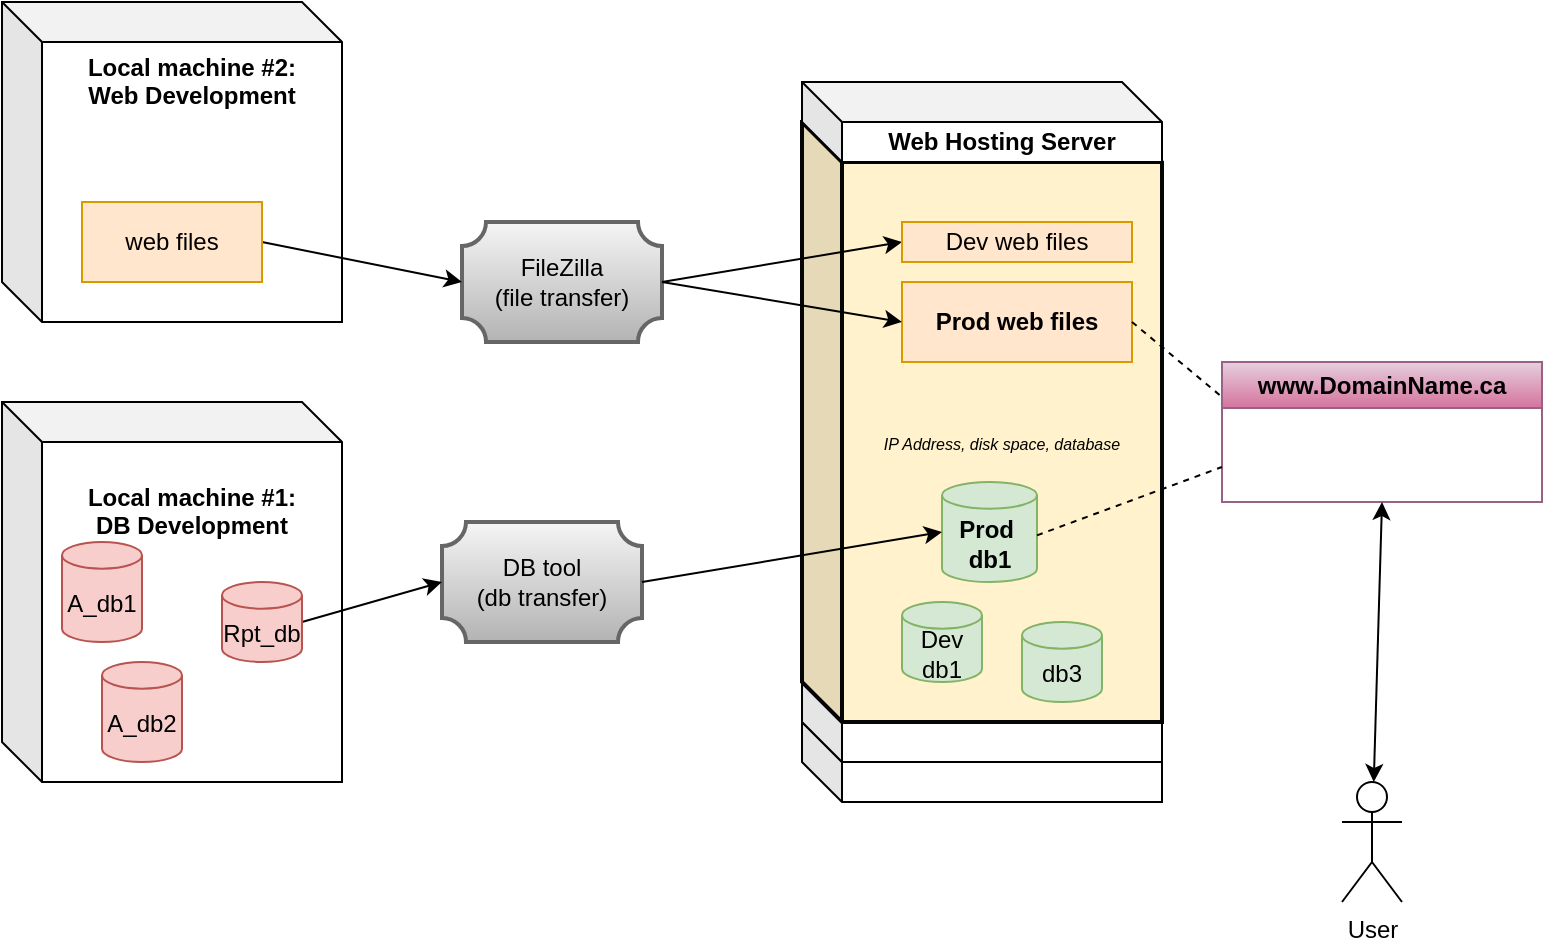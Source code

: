 <mxfile version="24.2.2" type="github">
  <diagram id="TEUiNxYTieck04TVwxDP" name="Page-1">
    <mxGraphModel dx="1290" dy="637" grid="1" gridSize="10" guides="1" tooltips="1" connect="1" arrows="1" fold="1" page="1" pageScale="1" pageWidth="850" pageHeight="1100" math="0" shadow="0">
      <root>
        <mxCell id="0" />
        <mxCell id="1" parent="0" />
        <mxCell id="Y7u33rf7G5Ih5s1nUaPU-1" value="" style="shape=cube;whiteSpace=wrap;html=1;boundedLbl=1;backgroundOutline=1;darkOpacity=0.05;darkOpacity2=0.1;" parent="1" vertex="1">
          <mxGeometry x="440" y="440" width="180" height="40" as="geometry" />
        </mxCell>
        <mxCell id="Y7u33rf7G5Ih5s1nUaPU-6" value="" style="shape=cube;whiteSpace=wrap;html=1;boundedLbl=1;backgroundOutline=1;darkOpacity=0.05;darkOpacity2=0.1;" parent="1" vertex="1">
          <mxGeometry x="440" y="420" width="180" height="40" as="geometry" />
        </mxCell>
        <mxCell id="Y7u33rf7G5Ih5s1nUaPU-7" value="&lt;font style=&quot;font-size: 8px;&quot;&gt;&lt;i&gt;IP Address, disk space, database&lt;/i&gt;&lt;/font&gt;" style="shape=cube;whiteSpace=wrap;html=1;boundedLbl=1;backgroundOutline=1;darkOpacity=0.05;darkOpacity2=0.1;fillColor=#fff2cc;strokeColor=#050505;strokeWidth=2;" parent="1" vertex="1">
          <mxGeometry x="440" y="140" width="180" height="300" as="geometry" />
        </mxCell>
        <mxCell id="Y7u33rf7G5Ih5s1nUaPU-8" value="Web Hosting Server" style="shape=cube;whiteSpace=wrap;html=1;boundedLbl=1;backgroundOutline=1;darkOpacity=0.05;darkOpacity2=0.1;fontStyle=1" parent="1" vertex="1">
          <mxGeometry x="440" y="120" width="180" height="40" as="geometry" />
        </mxCell>
        <mxCell id="Y7u33rf7G5Ih5s1nUaPU-9" value="www.DomainName.ca" style="swimlane;whiteSpace=wrap;html=1;fillColor=#e6d0de;strokeColor=#996185;gradientColor=#d5739d;" parent="1" vertex="1">
          <mxGeometry x="650" y="260" width="160" height="70" as="geometry" />
        </mxCell>
        <mxCell id="Y7u33rf7G5Ih5s1nUaPU-10" value="Prod&amp;nbsp;&lt;div&gt;db1&lt;/div&gt;" style="shape=cylinder3;whiteSpace=wrap;html=1;boundedLbl=1;backgroundOutline=1;size=6.667;fillColor=#d5e8d4;strokeColor=#82b366;fontStyle=1" parent="1" vertex="1">
          <mxGeometry x="510" y="320" width="47.5" height="50" as="geometry" />
        </mxCell>
        <mxCell id="Y7u33rf7G5Ih5s1nUaPU-11" value="Dev&lt;div&gt;db1&lt;/div&gt;" style="shape=cylinder3;whiteSpace=wrap;html=1;boundedLbl=1;backgroundOutline=1;size=6.667;fillColor=#d5e8d4;strokeColor=#82b366;" parent="1" vertex="1">
          <mxGeometry x="490" y="380" width="40" height="40" as="geometry" />
        </mxCell>
        <mxCell id="Y7u33rf7G5Ih5s1nUaPU-12" value="db3" style="shape=cylinder3;whiteSpace=wrap;html=1;boundedLbl=1;backgroundOutline=1;size=6.667;fillColor=#d5e8d4;strokeColor=#82b366;" parent="1" vertex="1">
          <mxGeometry x="550" y="390" width="40" height="40" as="geometry" />
        </mxCell>
        <mxCell id="Y7u33rf7G5Ih5s1nUaPU-15" value="Local machine #1:&lt;div&gt;DB Development&lt;/div&gt;&lt;div&gt;&lt;br&gt;&lt;/div&gt;&lt;div&gt;&lt;br&gt;&lt;/div&gt;&lt;div&gt;&lt;br&gt;&lt;/div&gt;&lt;div&gt;&lt;br&gt;&lt;/div&gt;&lt;div&gt;&lt;br&gt;&lt;/div&gt;&lt;div&gt;&lt;br&gt;&lt;/div&gt;&lt;div&gt;&lt;br&gt;&lt;/div&gt;" style="shape=cube;whiteSpace=wrap;html=1;boundedLbl=1;backgroundOutline=1;darkOpacity=0.05;darkOpacity2=0.1;fontStyle=1;labelPosition=center;verticalLabelPosition=middle;align=center;verticalAlign=middle;size=20;" parent="1" vertex="1">
          <mxGeometry x="40" y="280" width="170" height="190" as="geometry" />
        </mxCell>
        <mxCell id="Y7u33rf7G5Ih5s1nUaPU-17" value="A_db1" style="shape=cylinder3;whiteSpace=wrap;html=1;boundedLbl=1;backgroundOutline=1;size=6.667;fillColor=#f8cecc;strokeColor=#b85450;" parent="1" vertex="1">
          <mxGeometry x="70" y="350" width="40" height="50" as="geometry" />
        </mxCell>
        <mxCell id="Y7u33rf7G5Ih5s1nUaPU-18" value="A_db2" style="shape=cylinder3;whiteSpace=wrap;html=1;boundedLbl=1;backgroundOutline=1;size=6.667;fillColor=#f8cecc;strokeColor=#b85450;" parent="1" vertex="1">
          <mxGeometry x="90" y="410" width="40" height="50" as="geometry" />
        </mxCell>
        <mxCell id="Y7u33rf7G5Ih5s1nUaPU-20" value="Local machine #2:&lt;div&gt;Web Development&lt;/div&gt;&lt;div&gt;&lt;br&gt;&lt;/div&gt;&lt;div&gt;&lt;br&gt;&lt;/div&gt;&lt;div&gt;&lt;br&gt;&lt;/div&gt;&lt;div&gt;&lt;br&gt;&lt;/div&gt;&lt;div&gt;&lt;br&gt;&lt;/div&gt;&lt;div&gt;&lt;br&gt;&lt;/div&gt;&lt;div&gt;&lt;br&gt;&lt;/div&gt;" style="shape=cube;whiteSpace=wrap;html=1;boundedLbl=1;backgroundOutline=1;darkOpacity=0.05;darkOpacity2=0.1;fontStyle=1;labelPosition=center;verticalLabelPosition=middle;align=center;verticalAlign=middle;size=20;" parent="1" vertex="1">
          <mxGeometry x="40" y="80" width="170" height="160" as="geometry" />
        </mxCell>
        <mxCell id="Y7u33rf7G5Ih5s1nUaPU-24" value="FileZilla&lt;div&gt;(file transfer)&lt;/div&gt;" style="verticalLabelPosition=middle;verticalAlign=middle;html=1;shape=mxgraph.basic.plaque;dx=6;whiteSpace=wrap;labelPosition=center;align=center;strokeWidth=2;fillColor=#f5f5f5;strokeColor=#666666;gradientColor=#b3b3b3;" parent="1" vertex="1">
          <mxGeometry x="270" y="190" width="100" height="60" as="geometry" />
        </mxCell>
        <mxCell id="Y7u33rf7G5Ih5s1nUaPU-26" value="" style="endArrow=classic;html=1;rounded=0;exitX=1;exitY=0.5;exitDx=0;exitDy=0;entryX=0;entryY=0.5;entryDx=0;entryDy=0;entryPerimeter=0;" parent="1" source="Y7u33rf7G5Ih5s1nUaPU-29" target="Y7u33rf7G5Ih5s1nUaPU-24" edge="1">
          <mxGeometry width="50" height="50" relative="1" as="geometry">
            <mxPoint x="400" y="350" as="sourcePoint" />
            <mxPoint x="450" y="300" as="targetPoint" />
          </mxGeometry>
        </mxCell>
        <mxCell id="Y7u33rf7G5Ih5s1nUaPU-27" value="" style="endArrow=classic;html=1;rounded=0;exitX=1;exitY=0.5;exitDx=0;exitDy=0;exitPerimeter=0;entryX=0;entryY=0.5;entryDx=0;entryDy=0;" parent="1" source="Y7u33rf7G5Ih5s1nUaPU-24" target="Y7u33rf7G5Ih5s1nUaPU-30" edge="1">
          <mxGeometry width="50" height="50" relative="1" as="geometry">
            <mxPoint x="260" y="180" as="sourcePoint" />
            <mxPoint x="370" y="260" as="targetPoint" />
            <Array as="points" />
          </mxGeometry>
        </mxCell>
        <mxCell id="Y7u33rf7G5Ih5s1nUaPU-29" value="web files" style="rounded=0;whiteSpace=wrap;html=1;fillColor=#ffe6cc;strokeColor=#d79b00;" parent="1" vertex="1">
          <mxGeometry x="80" y="180" width="90" height="40" as="geometry" />
        </mxCell>
        <mxCell id="Y7u33rf7G5Ih5s1nUaPU-30" value="Dev&amp;nbsp;&lt;span style=&quot;background-color: initial;&quot;&gt;web files&lt;/span&gt;" style="rounded=0;whiteSpace=wrap;html=1;fillColor=#ffe6cc;strokeColor=#d79b00;" parent="1" vertex="1">
          <mxGeometry x="490" y="190" width="115" height="20" as="geometry" />
        </mxCell>
        <mxCell id="Y7u33rf7G5Ih5s1nUaPU-32" value="Prod&amp;nbsp;&lt;span style=&quot;background-color: initial;&quot;&gt;web files&lt;/span&gt;" style="rounded=0;whiteSpace=wrap;html=1;fillColor=#ffe6cc;strokeColor=#d79b00;fontStyle=1" parent="1" vertex="1">
          <mxGeometry x="490" y="220" width="115" height="40" as="geometry" />
        </mxCell>
        <mxCell id="Y7u33rf7G5Ih5s1nUaPU-33" value="DB tool&lt;div&gt;(db transfer)&lt;/div&gt;" style="verticalLabelPosition=middle;verticalAlign=middle;html=1;shape=mxgraph.basic.plaque;dx=6;whiteSpace=wrap;labelPosition=center;align=center;strokeWidth=2;fillColor=#f5f5f5;strokeColor=#666666;gradientColor=#b3b3b3;" parent="1" vertex="1">
          <mxGeometry x="260" y="340" width="100" height="60" as="geometry" />
        </mxCell>
        <mxCell id="Y7u33rf7G5Ih5s1nUaPU-34" value="" style="endArrow=classic;html=1;rounded=0;entryX=0;entryY=0.5;entryDx=0;entryDy=0;entryPerimeter=0;exitX=1;exitY=0.5;exitDx=0;exitDy=0;exitPerimeter=0;" parent="1" target="Y7u33rf7G5Ih5s1nUaPU-33" edge="1" source="DR9aXOBb4cnL6yavCB3j-2">
          <mxGeometry width="50" height="50" relative="1" as="geometry">
            <mxPoint x="170" y="480" as="sourcePoint" />
            <mxPoint x="320" y="530" as="targetPoint" />
          </mxGeometry>
        </mxCell>
        <mxCell id="Y7u33rf7G5Ih5s1nUaPU-35" value="" style="endArrow=classic;html=1;rounded=0;exitX=1;exitY=0.5;exitDx=0;exitDy=0;entryX=0;entryY=0.5;entryDx=0;entryDy=0;entryPerimeter=0;exitPerimeter=0;" parent="1" source="Y7u33rf7G5Ih5s1nUaPU-33" target="Y7u33rf7G5Ih5s1nUaPU-10" edge="1">
          <mxGeometry width="50" height="50" relative="1" as="geometry">
            <mxPoint x="220" y="490" as="sourcePoint" />
            <mxPoint x="330" y="485" as="targetPoint" />
          </mxGeometry>
        </mxCell>
        <mxCell id="Y7u33rf7G5Ih5s1nUaPU-44" value="User" style="shape=umlActor;verticalLabelPosition=bottom;verticalAlign=top;html=1;outlineConnect=0;" parent="1" vertex="1">
          <mxGeometry x="710" y="470" width="30" height="60" as="geometry" />
        </mxCell>
        <mxCell id="Y7u33rf7G5Ih5s1nUaPU-47" value="" style="endArrow=classic;startArrow=classic;html=1;rounded=0;exitX=0.5;exitY=1;exitDx=0;exitDy=0;" parent="1" source="Y7u33rf7G5Ih5s1nUaPU-9" edge="1" target="Y7u33rf7G5Ih5s1nUaPU-44">
          <mxGeometry width="50" height="50" relative="1" as="geometry">
            <mxPoint x="680" y="670" as="sourcePoint" />
            <mxPoint x="680" y="610" as="targetPoint" />
          </mxGeometry>
        </mxCell>
        <mxCell id="DR9aXOBb4cnL6yavCB3j-1" value="" style="endArrow=classic;html=1;rounded=0;exitX=1;exitY=0.5;exitDx=0;exitDy=0;exitPerimeter=0;entryX=0;entryY=0.5;entryDx=0;entryDy=0;" edge="1" parent="1" source="Y7u33rf7G5Ih5s1nUaPU-24" target="Y7u33rf7G5Ih5s1nUaPU-32">
          <mxGeometry width="50" height="50" relative="1" as="geometry">
            <mxPoint x="470" y="260" as="sourcePoint" />
            <mxPoint x="645" y="280" as="targetPoint" />
            <Array as="points" />
          </mxGeometry>
        </mxCell>
        <mxCell id="DR9aXOBb4cnL6yavCB3j-2" value="Rpt_db" style="shape=cylinder3;whiteSpace=wrap;html=1;boundedLbl=1;backgroundOutline=1;size=6.667;fillColor=#f8cecc;strokeColor=#b85450;" vertex="1" parent="1">
          <mxGeometry x="150" y="370" width="40" height="40" as="geometry" />
        </mxCell>
        <mxCell id="DR9aXOBb4cnL6yavCB3j-9" value="" style="endArrow=none;dashed=1;html=1;rounded=0;exitX=1;exitY=0.5;exitDx=0;exitDy=0;entryX=0;entryY=0.25;entryDx=0;entryDy=0;" edge="1" parent="1" source="Y7u33rf7G5Ih5s1nUaPU-32" target="Y7u33rf7G5Ih5s1nUaPU-9">
          <mxGeometry width="50" height="50" relative="1" as="geometry">
            <mxPoint x="730" y="180" as="sourcePoint" />
            <mxPoint x="780" y="130" as="targetPoint" />
          </mxGeometry>
        </mxCell>
        <mxCell id="DR9aXOBb4cnL6yavCB3j-10" value="" style="endArrow=none;dashed=1;html=1;rounded=0;exitX=1;exitY=0;exitDx=0;exitDy=26.667;exitPerimeter=0;entryX=0;entryY=0.75;entryDx=0;entryDy=0;" edge="1" parent="1" source="Y7u33rf7G5Ih5s1nUaPU-10" target="Y7u33rf7G5Ih5s1nUaPU-9">
          <mxGeometry width="50" height="50" relative="1" as="geometry">
            <mxPoint x="760" y="110" as="sourcePoint" />
            <mxPoint x="670" y="320" as="targetPoint" />
          </mxGeometry>
        </mxCell>
      </root>
    </mxGraphModel>
  </diagram>
</mxfile>
